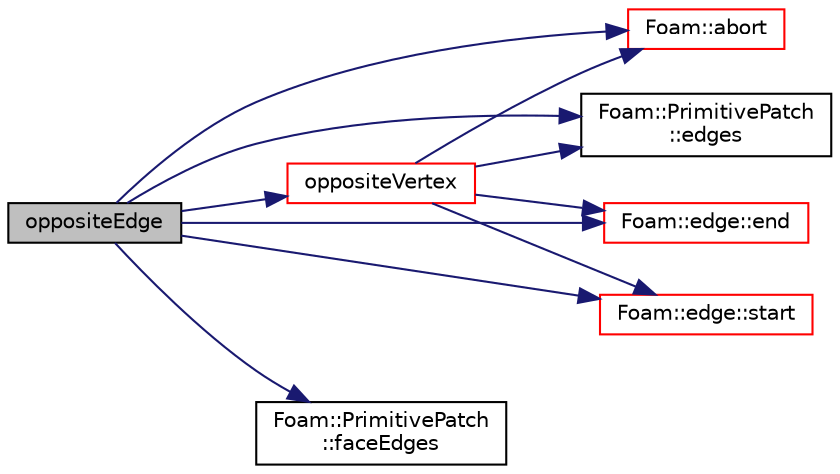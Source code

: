 digraph "oppositeEdge"
{
  bgcolor="transparent";
  edge [fontname="Helvetica",fontsize="10",labelfontname="Helvetica",labelfontsize="10"];
  node [fontname="Helvetica",fontsize="10",shape=record];
  rankdir="LR";
  Node442 [label="oppositeEdge",height=0.2,width=0.4,color="black", fillcolor="grey75", style="filled", fontcolor="black"];
  Node442 -> Node443 [color="midnightblue",fontsize="10",style="solid",fontname="Helvetica"];
  Node443 [label="Foam::abort",height=0.2,width=0.4,color="red",URL="$a21851.html#a447107a607d03e417307c203fa5fb44b"];
  Node442 -> Node488 [color="midnightblue",fontsize="10",style="solid",fontname="Helvetica"];
  Node488 [label="Foam::PrimitivePatch\l::edges",height=0.2,width=0.4,color="black",URL="$a28693.html#a21d764179912ddda5c6f95193c289846",tooltip="Return list of edges, address into LOCAL point list. "];
  Node442 -> Node489 [color="midnightblue",fontsize="10",style="solid",fontname="Helvetica"];
  Node489 [label="Foam::edge::end",height=0.2,width=0.4,color="red",URL="$a28361.html#a5ac1c619caccdf5bcf8c3d58a409849f",tooltip="Return end vertex label. "];
  Node442 -> Node491 [color="midnightblue",fontsize="10",style="solid",fontname="Helvetica"];
  Node491 [label="Foam::PrimitivePatch\l::faceEdges",height=0.2,width=0.4,color="black",URL="$a28693.html#adbfcf489a527a07c33d684834faace79",tooltip="Return face-edge addressing. "];
  Node442 -> Node492 [color="midnightblue",fontsize="10",style="solid",fontname="Helvetica"];
  Node492 [label="oppositeVertex",height=0.2,width=0.4,color="red",URL="$a26673.html#a1bb76c6f6b4d7cf33afa170189b4fa22",tooltip="Get vertex (local numbering) opposite edge. "];
  Node492 -> Node488 [color="midnightblue",fontsize="10",style="solid",fontname="Helvetica"];
  Node492 -> Node494 [color="midnightblue",fontsize="10",style="solid",fontname="Helvetica"];
  Node494 [label="Foam::edge::start",height=0.2,width=0.4,color="red",URL="$a28361.html#afe56bdd2031bbf8321e35e2330c0b990",tooltip="Return start vertex label. "];
  Node492 -> Node489 [color="midnightblue",fontsize="10",style="solid",fontname="Helvetica"];
  Node492 -> Node443 [color="midnightblue",fontsize="10",style="solid",fontname="Helvetica"];
  Node442 -> Node494 [color="midnightblue",fontsize="10",style="solid",fontname="Helvetica"];
}

